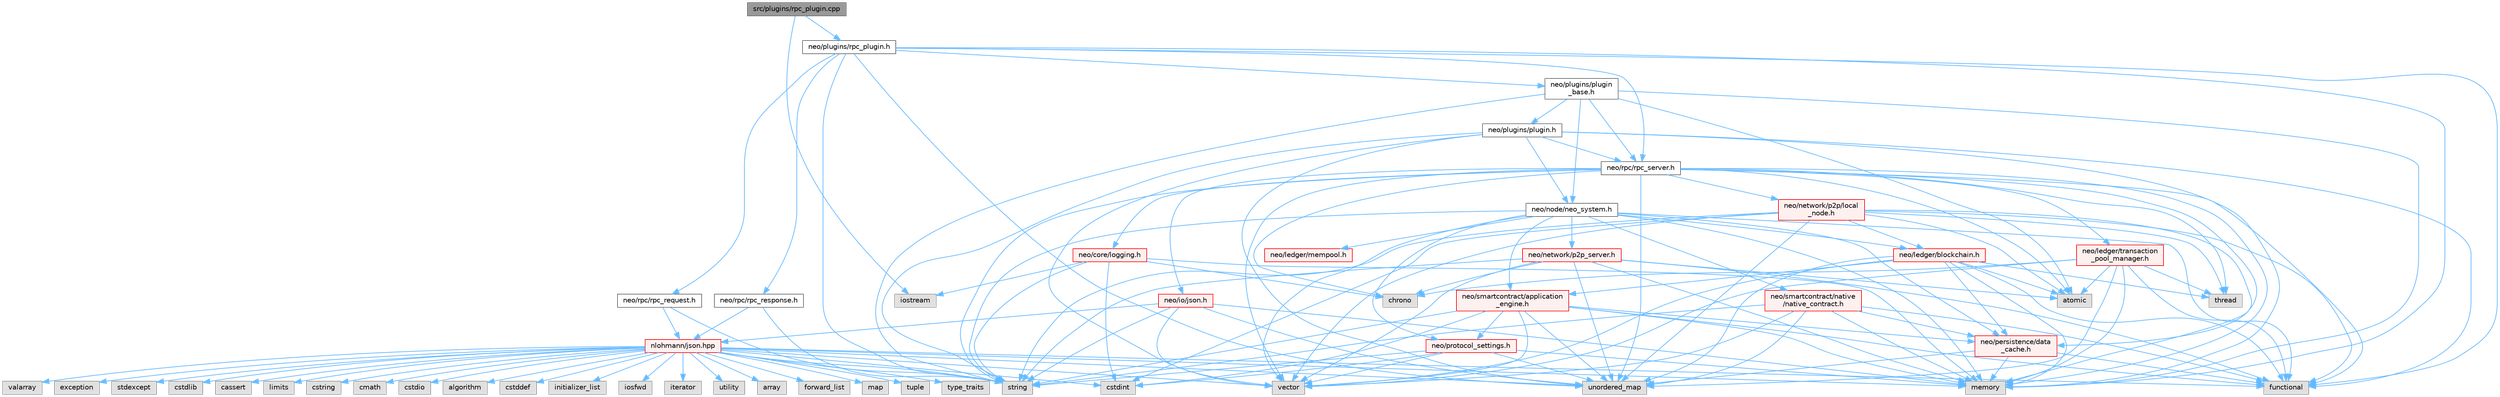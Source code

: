 digraph "src/plugins/rpc_plugin.cpp"
{
 // LATEX_PDF_SIZE
  bgcolor="transparent";
  edge [fontname=Helvetica,fontsize=10,labelfontname=Helvetica,labelfontsize=10];
  node [fontname=Helvetica,fontsize=10,shape=box,height=0.2,width=0.4];
  Node1 [id="Node000001",label="src/plugins/rpc_plugin.cpp",height=0.2,width=0.4,color="gray40", fillcolor="grey60", style="filled", fontcolor="black",tooltip=" "];
  Node1 -> Node2 [id="edge1_Node000001_Node000002",color="steelblue1",style="solid",tooltip=" "];
  Node2 [id="Node000002",label="neo/plugins/rpc_plugin.h",height=0.2,width=0.4,color="grey40", fillcolor="white", style="filled",URL="$rpc__plugin_8h.html",tooltip=" "];
  Node2 -> Node3 [id="edge2_Node000002_Node000003",color="steelblue1",style="solid",tooltip=" "];
  Node3 [id="Node000003",label="neo/plugins/plugin\l_base.h",height=0.2,width=0.4,color="grey40", fillcolor="white", style="filled",URL="$plugin__base_8h.html",tooltip=" "];
  Node3 -> Node4 [id="edge3_Node000003_Node000004",color="steelblue1",style="solid",tooltip=" "];
  Node4 [id="Node000004",label="neo/node/neo_system.h",height=0.2,width=0.4,color="grey40", fillcolor="white", style="filled",URL="$node_2neo__system_8h.html",tooltip=" "];
  Node4 -> Node5 [id="edge4_Node000004_Node000005",color="steelblue1",style="solid",tooltip=" "];
  Node5 [id="Node000005",label="neo/ledger/blockchain.h",height=0.2,width=0.4,color="red", fillcolor="#FFF0F0", style="filled",URL="$blockchain_8h.html",tooltip=" "];
  Node5 -> Node74 [id="edge5_Node000005_Node000074",color="steelblue1",style="solid",tooltip=" "];
  Node74 [id="Node000074",label="neo/persistence/data\l_cache.h",height=0.2,width=0.4,color="red", fillcolor="#FFF0F0", style="filled",URL="$data__cache_8h.html",tooltip=" "];
  Node74 -> Node18 [id="edge6_Node000074_Node000018",color="steelblue1",style="solid",tooltip=" "];
  Node18 [id="Node000018",label="functional",height=0.2,width=0.4,color="grey60", fillcolor="#E0E0E0", style="filled",tooltip=" "];
  Node74 -> Node15 [id="edge7_Node000074_Node000015",color="steelblue1",style="solid",tooltip=" "];
  Node15 [id="Node000015",label="memory",height=0.2,width=0.4,color="grey60", fillcolor="#E0E0E0", style="filled",tooltip=" "];
  Node74 -> Node40 [id="edge8_Node000074_Node000040",color="steelblue1",style="solid",tooltip=" "];
  Node40 [id="Node000040",label="unordered_map",height=0.2,width=0.4,color="grey60", fillcolor="#E0E0E0", style="filled",tooltip=" "];
  Node5 -> Node91 [id="edge9_Node000005_Node000091",color="steelblue1",style="solid",tooltip=" "];
  Node91 [id="Node000091",label="neo/smartcontract/application\l_engine.h",height=0.2,width=0.4,color="red", fillcolor="#FFF0F0", style="filled",URL="$application__engine_8h.html",tooltip=" "];
  Node91 -> Node74 [id="edge10_Node000091_Node000074",color="steelblue1",style="solid",tooltip=" "];
  Node91 -> Node92 [id="edge11_Node000091_Node000092",color="steelblue1",style="solid",tooltip=" "];
  Node92 [id="Node000092",label="neo/protocol_settings.h",height=0.2,width=0.4,color="red", fillcolor="#FFF0F0", style="filled",URL="$protocol__settings_8h.html",tooltip=" "];
  Node92 -> Node9 [id="edge12_Node000092_Node000009",color="steelblue1",style="solid",tooltip=" "];
  Node9 [id="Node000009",label="cstdint",height=0.2,width=0.4,color="grey60", fillcolor="#E0E0E0", style="filled",tooltip=" "];
  Node92 -> Node15 [id="edge13_Node000092_Node000015",color="steelblue1",style="solid",tooltip=" "];
  Node92 -> Node12 [id="edge14_Node000092_Node000012",color="steelblue1",style="solid",tooltip=" "];
  Node12 [id="Node000012",label="string",height=0.2,width=0.4,color="grey60", fillcolor="#E0E0E0", style="filled",tooltip=" "];
  Node92 -> Node40 [id="edge15_Node000092_Node000040",color="steelblue1",style="solid",tooltip=" "];
  Node92 -> Node13 [id="edge16_Node000092_Node000013",color="steelblue1",style="solid",tooltip=" "];
  Node13 [id="Node000013",label="vector",height=0.2,width=0.4,color="grey60", fillcolor="#E0E0E0", style="filled",tooltip=" "];
  Node91 -> Node9 [id="edge17_Node000091_Node000009",color="steelblue1",style="solid",tooltip=" "];
  Node91 -> Node18 [id="edge18_Node000091_Node000018",color="steelblue1",style="solid",tooltip=" "];
  Node91 -> Node15 [id="edge19_Node000091_Node000015",color="steelblue1",style="solid",tooltip=" "];
  Node91 -> Node12 [id="edge20_Node000091_Node000012",color="steelblue1",style="solid",tooltip=" "];
  Node91 -> Node40 [id="edge21_Node000091_Node000040",color="steelblue1",style="solid",tooltip=" "];
  Node91 -> Node13 [id="edge22_Node000091_Node000013",color="steelblue1",style="solid",tooltip=" "];
  Node5 -> Node113 [id="edge23_Node000005_Node000113",color="steelblue1",style="solid",tooltip=" "];
  Node113 [id="Node000113",label="atomic",height=0.2,width=0.4,color="grey60", fillcolor="#E0E0E0", style="filled",tooltip=" "];
  Node5 -> Node18 [id="edge24_Node000005_Node000018",color="steelblue1",style="solid",tooltip=" "];
  Node5 -> Node15 [id="edge25_Node000005_Node000015",color="steelblue1",style="solid",tooltip=" "];
  Node5 -> Node116 [id="edge26_Node000005_Node000116",color="steelblue1",style="solid",tooltip=" "];
  Node116 [id="Node000116",label="thread",height=0.2,width=0.4,color="grey60", fillcolor="#E0E0E0", style="filled",tooltip=" "];
  Node5 -> Node40 [id="edge27_Node000005_Node000040",color="steelblue1",style="solid",tooltip=" "];
  Node5 -> Node13 [id="edge28_Node000005_Node000013",color="steelblue1",style="solid",tooltip=" "];
  Node4 -> Node117 [id="edge29_Node000004_Node000117",color="steelblue1",style="solid",tooltip=" "];
  Node117 [id="Node000117",label="neo/ledger/mempool.h",height=0.2,width=0.4,color="red", fillcolor="#FFF0F0", style="filled",URL="$mempool_8h.html",tooltip=" "];
  Node4 -> Node121 [id="edge30_Node000004_Node000121",color="steelblue1",style="solid",tooltip=" "];
  Node121 [id="Node000121",label="neo/network/p2p_server.h",height=0.2,width=0.4,color="red", fillcolor="#FFF0F0", style="filled",URL="$p2p__server_8h.html",tooltip=" "];
  Node121 -> Node113 [id="edge31_Node000121_Node000113",color="steelblue1",style="solid",tooltip=" "];
  Node121 -> Node69 [id="edge32_Node000121_Node000069",color="steelblue1",style="solid",tooltip=" "];
  Node69 [id="Node000069",label="chrono",height=0.2,width=0.4,color="grey60", fillcolor="#E0E0E0", style="filled",tooltip=" "];
  Node121 -> Node18 [id="edge33_Node000121_Node000018",color="steelblue1",style="solid",tooltip=" "];
  Node121 -> Node15 [id="edge34_Node000121_Node000015",color="steelblue1",style="solid",tooltip=" "];
  Node121 -> Node12 [id="edge35_Node000121_Node000012",color="steelblue1",style="solid",tooltip=" "];
  Node121 -> Node40 [id="edge36_Node000121_Node000040",color="steelblue1",style="solid",tooltip=" "];
  Node121 -> Node13 [id="edge37_Node000121_Node000013",color="steelblue1",style="solid",tooltip=" "];
  Node4 -> Node74 [id="edge38_Node000004_Node000074",color="steelblue1",style="solid",tooltip=" "];
  Node4 -> Node92 [id="edge39_Node000004_Node000092",color="steelblue1",style="solid",tooltip=" "];
  Node4 -> Node91 [id="edge40_Node000004_Node000091",color="steelblue1",style="solid",tooltip=" "];
  Node4 -> Node140 [id="edge41_Node000004_Node000140",color="steelblue1",style="solid",tooltip=" "];
  Node140 [id="Node000140",label="neo/smartcontract/native\l/native_contract.h",height=0.2,width=0.4,color="red", fillcolor="#FFF0F0", style="filled",URL="$native_2native__contract_8h.html",tooltip=" "];
  Node140 -> Node74 [id="edge42_Node000140_Node000074",color="steelblue1",style="solid",tooltip=" "];
  Node140 -> Node18 [id="edge43_Node000140_Node000018",color="steelblue1",style="solid",tooltip=" "];
  Node140 -> Node15 [id="edge44_Node000140_Node000015",color="steelblue1",style="solid",tooltip=" "];
  Node140 -> Node12 [id="edge45_Node000140_Node000012",color="steelblue1",style="solid",tooltip=" "];
  Node140 -> Node40 [id="edge46_Node000140_Node000040",color="steelblue1",style="solid",tooltip=" "];
  Node140 -> Node13 [id="edge47_Node000140_Node000013",color="steelblue1",style="solid",tooltip=" "];
  Node4 -> Node18 [id="edge48_Node000004_Node000018",color="steelblue1",style="solid",tooltip=" "];
  Node4 -> Node15 [id="edge49_Node000004_Node000015",color="steelblue1",style="solid",tooltip=" "];
  Node4 -> Node12 [id="edge50_Node000004_Node000012",color="steelblue1",style="solid",tooltip=" "];
  Node4 -> Node13 [id="edge51_Node000004_Node000013",color="steelblue1",style="solid",tooltip=" "];
  Node3 -> Node141 [id="edge52_Node000003_Node000141",color="steelblue1",style="solid",tooltip=" "];
  Node141 [id="Node000141",label="neo/plugins/plugin.h",height=0.2,width=0.4,color="grey40", fillcolor="white", style="filled",URL="$plugins_2plugin_8h.html",tooltip=" "];
  Node141 -> Node4 [id="edge53_Node000141_Node000004",color="steelblue1",style="solid",tooltip=" "];
  Node141 -> Node142 [id="edge54_Node000141_Node000142",color="steelblue1",style="solid",tooltip=" "];
  Node142 [id="Node000142",label="neo/rpc/rpc_server.h",height=0.2,width=0.4,color="grey40", fillcolor="white", style="filled",URL="$rpc__server_8h.html",tooltip=" "];
  Node142 -> Node143 [id="edge55_Node000142_Node000143",color="steelblue1",style="solid",tooltip=" "];
  Node143 [id="Node000143",label="neo/core/logging.h",height=0.2,width=0.4,color="red", fillcolor="#FFF0F0", style="filled",URL="$core_2logging_8h.html",tooltip=" "];
  Node143 -> Node69 [id="edge56_Node000143_Node000069",color="steelblue1",style="solid",tooltip=" "];
  Node143 -> Node9 [id="edge57_Node000143_Node000009",color="steelblue1",style="solid",tooltip=" "];
  Node143 -> Node15 [id="edge58_Node000143_Node000015",color="steelblue1",style="solid",tooltip=" "];
  Node143 -> Node12 [id="edge59_Node000143_Node000012",color="steelblue1",style="solid",tooltip=" "];
  Node143 -> Node144 [id="edge60_Node000143_Node000144",color="steelblue1",style="solid",tooltip=" "];
  Node144 [id="Node000144",label="iostream",height=0.2,width=0.4,color="grey60", fillcolor="#E0E0E0", style="filled",tooltip=" "];
  Node142 -> Node145 [id="edge61_Node000142_Node000145",color="steelblue1",style="solid",tooltip=" "];
  Node145 [id="Node000145",label="neo/io/json.h",height=0.2,width=0.4,color="red", fillcolor="#FFF0F0", style="filled",URL="$io_2json_8h.html",tooltip=" "];
  Node145 -> Node15 [id="edge62_Node000145_Node000015",color="steelblue1",style="solid",tooltip=" "];
  Node145 -> Node30 [id="edge63_Node000145_Node000030",color="steelblue1",style="solid",tooltip=" "];
  Node30 [id="Node000030",label="nlohmann/json.hpp",height=0.2,width=0.4,color="red", fillcolor="#FFF0F0", style="filled",URL="$json_8hpp.html",tooltip=" "];
  Node30 -> Node31 [id="edge64_Node000030_Node000031",color="steelblue1",style="solid",tooltip=" "];
  Node31 [id="Node000031",label="algorithm",height=0.2,width=0.4,color="grey60", fillcolor="#E0E0E0", style="filled",tooltip=" "];
  Node30 -> Node20 [id="edge65_Node000030_Node000020",color="steelblue1",style="solid",tooltip=" "];
  Node20 [id="Node000020",label="cstddef",height=0.2,width=0.4,color="grey60", fillcolor="#E0E0E0", style="filled",tooltip=" "];
  Node30 -> Node18 [id="edge66_Node000030_Node000018",color="steelblue1",style="solid",tooltip=" "];
  Node30 -> Node32 [id="edge67_Node000030_Node000032",color="steelblue1",style="solid",tooltip=" "];
  Node32 [id="Node000032",label="initializer_list",height=0.2,width=0.4,color="grey60", fillcolor="#E0E0E0", style="filled",tooltip=" "];
  Node30 -> Node33 [id="edge68_Node000030_Node000033",color="steelblue1",style="solid",tooltip=" "];
  Node33 [id="Node000033",label="iosfwd",height=0.2,width=0.4,color="grey60", fillcolor="#E0E0E0", style="filled",tooltip=" "];
  Node30 -> Node34 [id="edge69_Node000030_Node000034",color="steelblue1",style="solid",tooltip=" "];
  Node34 [id="Node000034",label="iterator",height=0.2,width=0.4,color="grey60", fillcolor="#E0E0E0", style="filled",tooltip=" "];
  Node30 -> Node15 [id="edge70_Node000030_Node000015",color="steelblue1",style="solid",tooltip=" "];
  Node30 -> Node12 [id="edge71_Node000030_Node000012",color="steelblue1",style="solid",tooltip=" "];
  Node30 -> Node35 [id="edge72_Node000030_Node000035",color="steelblue1",style="solid",tooltip=" "];
  Node35 [id="Node000035",label="utility",height=0.2,width=0.4,color="grey60", fillcolor="#E0E0E0", style="filled",tooltip=" "];
  Node30 -> Node13 [id="edge73_Node000030_Node000013",color="steelblue1",style="solid",tooltip=" "];
  Node30 -> Node17 [id="edge74_Node000030_Node000017",color="steelblue1",style="solid",tooltip=" "];
  Node17 [id="Node000017",label="array",height=0.2,width=0.4,color="grey60", fillcolor="#E0E0E0", style="filled",tooltip=" "];
  Node30 -> Node36 [id="edge75_Node000030_Node000036",color="steelblue1",style="solid",tooltip=" "];
  Node36 [id="Node000036",label="forward_list",height=0.2,width=0.4,color="grey60", fillcolor="#E0E0E0", style="filled",tooltip=" "];
  Node30 -> Node37 [id="edge76_Node000030_Node000037",color="steelblue1",style="solid",tooltip=" "];
  Node37 [id="Node000037",label="map",height=0.2,width=0.4,color="grey60", fillcolor="#E0E0E0", style="filled",tooltip=" "];
  Node30 -> Node38 [id="edge77_Node000030_Node000038",color="steelblue1",style="solid",tooltip=" "];
  Node38 [id="Node000038",label="tuple",height=0.2,width=0.4,color="grey60", fillcolor="#E0E0E0", style="filled",tooltip=" "];
  Node30 -> Node39 [id="edge78_Node000030_Node000039",color="steelblue1",style="solid",tooltip=" "];
  Node39 [id="Node000039",label="type_traits",height=0.2,width=0.4,color="grey60", fillcolor="#E0E0E0", style="filled",tooltip=" "];
  Node30 -> Node40 [id="edge79_Node000030_Node000040",color="steelblue1",style="solid",tooltip=" "];
  Node30 -> Node41 [id="edge80_Node000030_Node000041",color="steelblue1",style="solid",tooltip=" "];
  Node41 [id="Node000041",label="valarray",height=0.2,width=0.4,color="grey60", fillcolor="#E0E0E0", style="filled",tooltip=" "];
  Node30 -> Node42 [id="edge81_Node000030_Node000042",color="steelblue1",style="solid",tooltip=" "];
  Node42 [id="Node000042",label="exception",height=0.2,width=0.4,color="grey60", fillcolor="#E0E0E0", style="filled",tooltip=" "];
  Node30 -> Node11 [id="edge82_Node000030_Node000011",color="steelblue1",style="solid",tooltip=" "];
  Node11 [id="Node000011",label="stdexcept",height=0.2,width=0.4,color="grey60", fillcolor="#E0E0E0", style="filled",tooltip=" "];
  Node30 -> Node9 [id="edge83_Node000030_Node000009",color="steelblue1",style="solid",tooltip=" "];
  Node30 -> Node43 [id="edge84_Node000030_Node000043",color="steelblue1",style="solid",tooltip=" "];
  Node43 [id="Node000043",label="cstdlib",height=0.2,width=0.4,color="grey60", fillcolor="#E0E0E0", style="filled",tooltip=" "];
  Node30 -> Node44 [id="edge85_Node000030_Node000044",color="steelblue1",style="solid",tooltip=" "];
  Node44 [id="Node000044",label="cassert",height=0.2,width=0.4,color="grey60", fillcolor="#E0E0E0", style="filled",tooltip=" "];
  Node30 -> Node25 [id="edge86_Node000030_Node000025",color="steelblue1",style="solid",tooltip=" "];
  Node25 [id="Node000025",label="limits",height=0.2,width=0.4,color="grey60", fillcolor="#E0E0E0", style="filled",tooltip=" "];
  Node30 -> Node10 [id="edge87_Node000030_Node000010",color="steelblue1",style="solid",tooltip=" "];
  Node10 [id="Node000010",label="cstring",height=0.2,width=0.4,color="grey60", fillcolor="#E0E0E0", style="filled",tooltip=" "];
  Node30 -> Node45 [id="edge88_Node000030_Node000045",color="steelblue1",style="solid",tooltip=" "];
  Node45 [id="Node000045",label="cmath",height=0.2,width=0.4,color="grey60", fillcolor="#E0E0E0", style="filled",tooltip=" "];
  Node30 -> Node46 [id="edge89_Node000030_Node000046",color="steelblue1",style="solid",tooltip=" "];
  Node46 [id="Node000046",label="cstdio",height=0.2,width=0.4,color="grey60", fillcolor="#E0E0E0", style="filled",tooltip=" "];
  Node145 -> Node12 [id="edge90_Node000145_Node000012",color="steelblue1",style="solid",tooltip=" "];
  Node145 -> Node40 [id="edge91_Node000145_Node000040",color="steelblue1",style="solid",tooltip=" "];
  Node145 -> Node13 [id="edge92_Node000145_Node000013",color="steelblue1",style="solid",tooltip=" "];
  Node142 -> Node146 [id="edge93_Node000142_Node000146",color="steelblue1",style="solid",tooltip=" "];
  Node146 [id="Node000146",label="neo/ledger/transaction\l_pool_manager.h",height=0.2,width=0.4,color="red", fillcolor="#FFF0F0", style="filled",URL="$transaction__pool__manager_8h.html",tooltip=" "];
  Node146 -> Node113 [id="edge94_Node000146_Node000113",color="steelblue1",style="solid",tooltip=" "];
  Node146 -> Node69 [id="edge95_Node000146_Node000069",color="steelblue1",style="solid",tooltip=" "];
  Node146 -> Node18 [id="edge96_Node000146_Node000018",color="steelblue1",style="solid",tooltip=" "];
  Node146 -> Node15 [id="edge97_Node000146_Node000015",color="steelblue1",style="solid",tooltip=" "];
  Node146 -> Node116 [id="edge98_Node000146_Node000116",color="steelblue1",style="solid",tooltip=" "];
  Node146 -> Node40 [id="edge99_Node000146_Node000040",color="steelblue1",style="solid",tooltip=" "];
  Node146 -> Node13 [id="edge100_Node000146_Node000013",color="steelblue1",style="solid",tooltip=" "];
  Node142 -> Node147 [id="edge101_Node000142_Node000147",color="steelblue1",style="solid",tooltip=" "];
  Node147 [id="Node000147",label="neo/network/p2p/local\l_node.h",height=0.2,width=0.4,color="red", fillcolor="#FFF0F0", style="filled",URL="$local__node_8h.html",tooltip=" "];
  Node147 -> Node5 [id="edge102_Node000147_Node000005",color="steelblue1",style="solid",tooltip=" "];
  Node147 -> Node113 [id="edge103_Node000147_Node000113",color="steelblue1",style="solid",tooltip=" "];
  Node147 -> Node9 [id="edge104_Node000147_Node000009",color="steelblue1",style="solid",tooltip=" "];
  Node147 -> Node18 [id="edge105_Node000147_Node000018",color="steelblue1",style="solid",tooltip=" "];
  Node147 -> Node15 [id="edge106_Node000147_Node000015",color="steelblue1",style="solid",tooltip=" "];
  Node147 -> Node12 [id="edge107_Node000147_Node000012",color="steelblue1",style="solid",tooltip=" "];
  Node147 -> Node116 [id="edge108_Node000147_Node000116",color="steelblue1",style="solid",tooltip=" "];
  Node147 -> Node40 [id="edge109_Node000147_Node000040",color="steelblue1",style="solid",tooltip=" "];
  Node147 -> Node13 [id="edge110_Node000147_Node000013",color="steelblue1",style="solid",tooltip=" "];
  Node142 -> Node74 [id="edge111_Node000142_Node000074",color="steelblue1",style="solid",tooltip=" "];
  Node142 -> Node113 [id="edge112_Node000142_Node000113",color="steelblue1",style="solid",tooltip=" "];
  Node142 -> Node69 [id="edge113_Node000142_Node000069",color="steelblue1",style="solid",tooltip=" "];
  Node142 -> Node18 [id="edge114_Node000142_Node000018",color="steelblue1",style="solid",tooltip=" "];
  Node142 -> Node15 [id="edge115_Node000142_Node000015",color="steelblue1",style="solid",tooltip=" "];
  Node142 -> Node12 [id="edge116_Node000142_Node000012",color="steelblue1",style="solid",tooltip=" "];
  Node142 -> Node116 [id="edge117_Node000142_Node000116",color="steelblue1",style="solid",tooltip=" "];
  Node142 -> Node40 [id="edge118_Node000142_Node000040",color="steelblue1",style="solid",tooltip=" "];
  Node142 -> Node13 [id="edge119_Node000142_Node000013",color="steelblue1",style="solid",tooltip=" "];
  Node141 -> Node18 [id="edge120_Node000141_Node000018",color="steelblue1",style="solid",tooltip=" "];
  Node141 -> Node15 [id="edge121_Node000141_Node000015",color="steelblue1",style="solid",tooltip=" "];
  Node141 -> Node12 [id="edge122_Node000141_Node000012",color="steelblue1",style="solid",tooltip=" "];
  Node141 -> Node40 [id="edge123_Node000141_Node000040",color="steelblue1",style="solid",tooltip=" "];
  Node141 -> Node13 [id="edge124_Node000141_Node000013",color="steelblue1",style="solid",tooltip=" "];
  Node3 -> Node142 [id="edge125_Node000003_Node000142",color="steelblue1",style="solid",tooltip=" "];
  Node3 -> Node113 [id="edge126_Node000003_Node000113",color="steelblue1",style="solid",tooltip=" "];
  Node3 -> Node15 [id="edge127_Node000003_Node000015",color="steelblue1",style="solid",tooltip=" "];
  Node3 -> Node12 [id="edge128_Node000003_Node000012",color="steelblue1",style="solid",tooltip=" "];
  Node2 -> Node176 [id="edge129_Node000002_Node000176",color="steelblue1",style="solid",tooltip=" "];
  Node176 [id="Node000176",label="neo/rpc/rpc_request.h",height=0.2,width=0.4,color="grey40", fillcolor="white", style="filled",URL="$rpc__request_8h.html",tooltip=" "];
  Node176 -> Node30 [id="edge130_Node000176_Node000030",color="steelblue1",style="solid",tooltip=" "];
  Node176 -> Node12 [id="edge131_Node000176_Node000012",color="steelblue1",style="solid",tooltip=" "];
  Node2 -> Node177 [id="edge132_Node000002_Node000177",color="steelblue1",style="solid",tooltip=" "];
  Node177 [id="Node000177",label="neo/rpc/rpc_response.h",height=0.2,width=0.4,color="grey40", fillcolor="white", style="filled",URL="$rpc__response_8h.html",tooltip=" "];
  Node177 -> Node30 [id="edge133_Node000177_Node000030",color="steelblue1",style="solid",tooltip=" "];
  Node177 -> Node12 [id="edge134_Node000177_Node000012",color="steelblue1",style="solid",tooltip=" "];
  Node2 -> Node142 [id="edge135_Node000002_Node000142",color="steelblue1",style="solid",tooltip=" "];
  Node2 -> Node18 [id="edge136_Node000002_Node000018",color="steelblue1",style="solid",tooltip=" "];
  Node2 -> Node15 [id="edge137_Node000002_Node000015",color="steelblue1",style="solid",tooltip=" "];
  Node2 -> Node12 [id="edge138_Node000002_Node000012",color="steelblue1",style="solid",tooltip=" "];
  Node2 -> Node40 [id="edge139_Node000002_Node000040",color="steelblue1",style="solid",tooltip=" "];
  Node1 -> Node144 [id="edge140_Node000001_Node000144",color="steelblue1",style="solid",tooltip=" "];
}
